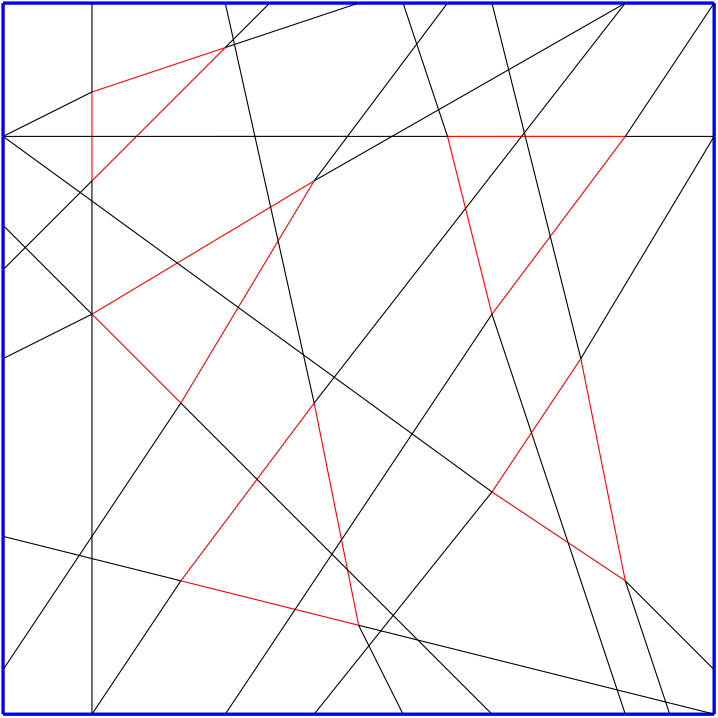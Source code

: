 <?xml version="1.0" encoding="UTF-8"?>
<ipe version="70005" creator="HGeometry"><ipestyle name="basic">
<color name="red" value="1 0 0"/>
<color name="green" value="0 1 0"/>
<color name="blue" value="0 0 1"/>
<color name="yellow" value="1 1 0"/>
<color name="orange" value="1 0.647 0"/>
<color name="gold" value="1 0.843 0"/>
<color name="purple" value="0.627 0.125 0.941"/>
<color name="gray" value="0.745 0.745 0.745"/>
<color name="brown" value="0.647 0.165 0.165"/>
<color name="navy" value="0 0 0.502"/>
<color name="pink" value="1 0.753 0.796"/>
<color name="seagreen" value="0.18 0.545 0.341"/>
<color name="turquoise" value="0.251 0.878 0.816"/>
<color name="violet" value="0.933 0.51 0.933"/>
<color name="darkblue" value="0 0 0.545"/>
<color name="darkcyan" value="0 0.545 0.545"/>
<color name="darkgray" value="0.663 0.663 0.663"/>
<color name="darkgreen" value="0 0.392 0"/>
<color name="darkmagenta" value="0.545 0 0.545"/>
<color name="darkorange" value="1 0.549 0"/>
<color name="darkred" value="0.545 0 0"/>
<color name="lightblue" value="0.678 0.847 0.902"/>
<color name="lightcyan" value="0.878 1 1"/>
<color name="lightgray" value="0.827 0.827 0.827"/>
<color name="lightgreen" value="0.565 0.933 0.565"/>
<color name="lightyellow" value="1 1 0.878"/>
<dashstyle name="dashed" value="[4] 0"/>
<dashstyle name="dotted" value="[1 3] 0"/>
<dashstyle name="dash dotted" value="[4 2 1 2] 0"/>
<dashstyle name="dash dot dotted" value="[4 2 1 2 1 2] 0"/>
<pen name="heavier" value="0.8"/>
<pen name="fat" value="1.2"/>
<pen name="ultrafat" value="2"/>
<textsize name="large" value="\large"/>
<textsize name="Large" value="\Large"/>
<textsize name="LARGE" value="\LARGE"/>
<textsize name="huge" value="\huge"/>
<textsize name="Huge" value="\Huge"/>
<textsize name="small" value="\small"/>
<textsize name="footnote" value="\footnotesize"/>
<textsize name="tiny" value="\tiny"/>
<symbolsize name="small" value="2"/>
<symbolsize name="tiny" value="1.1"/>
<symbolsize name="large" value="5"/>
<arrowsize name="small" value="5"/>
<arrowsize name="tiny" value="3"/>
<arrowsize name="large" value="10"/>
<gridsize name="4 pts" value="4"/>
<gridsize name="8 pts (~3 mm)" value="8"/>
<gridsize name="16 pts (~6 mm)" value="16"/>
<gridsize name="32 pts (~12 mm)" value="32"/>
<gridsize name="10 pts (~3.5 mm)" value="10"/>
<gridsize name="20 pts (~7 mm)" value="20"/>
<gridsize name="14 pts (~5 mm)" value="14"/>
<gridsize name="28 pts (~10 mm)" value="28"/>
<gridsize name="56 pts (~20 mm)" value="56"/>
<anglesize name="90 deg" value="90"/>
<anglesize name="60 deg" value="60"/>
<anglesize name="45 deg" value="45"/>
<anglesize name="30 deg" value="30"/>
<anglesize name="22.5 deg" value="22.5"/>
<symbol name="mark/circle(sx)" transformations="translations">
<path fill="sym-stroke">
0.6 0 0 0.6 0 0 e 0.4 0 0 0.4 0 0 e
</path></symbol>
<symbol name="mark/disk(sx)" transformations="translations">
<path fill="sym-stroke">
0.6 0 0 0.6 0 0 e
</path></symbol>
<symbol name="mark/fdisk(sfx)" transformations="translations">
<group><path fill="sym-fill">
0.5 0 0 0.5 0 0 e
</path><path fill="sym-stroke" fillrule="eofill">
0.6 0 0 0.6 0 0 e 0.4 0 0 0.4 0 0 e
</path></group></symbol>
<symbol name="mark/box(sx)" transformations="translations">
<path fill="sym-stroke" fillrule="eofill">
-0.6 -0.6 m 0.6 -0.6 l 0.6 0.6 l -0.6 0.6 l h
-0.4 -0.4 m 0.4 -0.4 l 0.4 0.4 l -0.4 0.4 l h</path></symbol>
<symbol name="mark/square(sx)" transformations="translations">
<path fill="sym-stroke">
-0.6 -0.6 m 0.6 -0.6 l 0.6 0.6 l -0.6 0.6 l h</path></symbol>
<symbol name="mark/fsquare(sfx)" transformations="translations">
<group><path fill="sym-fill">
-0.5 -0.5 m 0.5 -0.5 l 0.5 0.5 l -0.5 0.5 l h</path>
<path fill="sym-stroke" fillrule="eofill">
-0.6 -0.6 m 0.6 -0.6 l 0.6 0.6 l -0.6 0.6 l h
-0.4 -0.4 m 0.4 -0.4 l 0.4 0.4 l -0.4 0.4 l h</path></group></symbol>
<symbol name="mark/cross(sx)" transformations="translations">
<group><path fill="sym-stroke">
-0.43 -0.57 m 0.57 0.43 l 0.43 0.57 l -0.57 -0.43 l h</path>
<path fill="sym-stroke">
-0.43 0.57 m 0.57 -0.43 l 0.43 -0.57 l -0.57 0.43 l h</path>
</group></symbol>
<symbol name="arrow/arc(spx)">
<path pen="sym-pen" stroke="sym-stroke" fill="sym-stroke">
0 0 m -1.0 0.333 l -1.0 -0.333 l h</path></symbol>
<symbol name="arrow/farc(spx)">
<path pen="sym-pen" stroke="sym-stroke" fill="white">
0 0 m -1.0 0.333 l -1.0 -0.333 l h</path></symbol>
<symbol name="arrow/ptarc(spx)">
<path pen="sym-pen" stroke="sym-stroke" fill="sym-stroke">
0 0 m -1.0 0.333 l -0.8 0 l -1.0 -0.333 l h</path></symbol>
<symbol name="arrow/fptarc(spx)">
<path pen="sym-pen" stroke="sym-stroke" fill="white">
0 0 m -1.0 0.333 l -0.8 0 l -1.0 -0.333 l h</path></symbol>
<symbol name="arrow/fnormal(spx)">
<path pen="sym-pen" stroke="sym-stroke" fill="white">
0 0 m -1.0 0.333 l -1.0 -0.333 l h</path></symbol>
<symbol name="arrow/pointed(spx)">
<path pen="sym-pen" stroke="sym-stroke" fill="sym-stroke">
0 0 m -1.0 0.333 l -0.8 0 l -1.0 -0.333 l h</path></symbol>
<symbol name="arrow/fpointed(spx)">
<path pen="sym-pen" stroke="sym-stroke" fill="white">
0 0 m -1.0 0.333 l -0.8 0 l -1.0 -0.333 l h</path></symbol>
<symbol name="arrow/linear(spx)">
<path pen="sym-pen" stroke="sym-stroke">
-1.0 0.333 m 0 0 l -1.0 -0.333 l</path></symbol>
<symbol name="arrow/fdouble(spx)">
<path pen="sym-pen" stroke="sym-stroke" fill="white">
0 0 m -1.0 0.333 l -1.0 -0.333 l h
-1 0 m -2.0 0.333 l -2.0 -0.333 l h
</path></symbol>
<symbol name="arrow/double(spx)">
<path pen="sym-pen" stroke="sym-stroke" fill="sym-stroke">
0 0 m -1.0 0.333 l -1.0 -0.333 l h
-1 0 m -2.0 0.333 l -2.0 -0.333 l h
</path></symbol>
<tiling name="falling" angle="-60" width="1" step="4"/>
<tiling name="rising" angle="30" width="1" step="4"/>
<textstyle name="center" begin="\begin{center}" end="\end{center}"/>
<textstyle name="itemize" begin="\begin{itemize}" end="\end{itemize}"/>
<textstyle name="item" begin="\begin{itemize}\item{}" end="\end{itemize}"/>
</ipestyle><page><layer name="alpha"/><view layers="alpha" active="alpha"/><path layer="alpha" stroke="blue" pen="fat">-128.000000000000 128.000000000000 m
-128.000000000000 111.997395833333 -128.000000000000 95.994791666666 -128.000000000000 80.000000000000 c
</path><path layer="alpha" stroke="blue" pen="fat">-128.000000000000 80.000000000000 m
-128.000000000000 69.325520833333 -128.000000000000 58.658854166666 -128.000000000000 48.000000000000 c
</path><path layer="alpha" stroke="blue" pen="fat">-128.000000000000 48.000000000000 m
-128.000000000000 42.658854166666 -128.000000000000 37.325520833333 -128.000000000000 32.000000000000 c
</path><path layer="alpha" stroke="blue" pen="fat">-128.000000000000 32.000000000000 m
-128.000000000000 21.325520833333 -128.000000000000 10.658854166666 -128.000000000000 0.000000000000 c
</path><path layer="alpha" stroke="blue" pen="fat">-128.000000000000 0.000000000000 m
-128.000000000000 -21.341145833334 -128.000000000000 -42.674479166667 -128.000000000000 -64.000000000000 c
</path><path layer="alpha" stroke="blue" pen="fat">-128.000000000000 -64.000000000000 m
-128.000000000000 -80.007812500000 -128.000000000000 -96.007812500000 -128.000000000000 -112.000000000000 c
</path><path layer="alpha" stroke="blue" pen="fat">-128.000000000000 -112.000000000000 m
-128.000000000000 -117.338541666667 -128.000000000000 -122.669270833334 -128.000000000000 -128.000000000000 c
</path><path layer="alpha" stroke="blue" pen="fat">-128.000000000000 -128.000000000000 m
-117.330729166667 -128.000000000000 -106.661458333334 -128.000000000000 -96.000000000000 -128.000000000000 c
</path><path layer="alpha" stroke="blue" pen="fat">-96.000000000000 -128.000000000000 m
-79.992187500000 -128.000000000000 -63.992187500000 -128.000000000000 -48.000000000000 -128.000000000000 c
</path><path layer="alpha" stroke="blue" pen="fat">-48.000000000000 -128.000000000000 m
-37.325520833334 -128.000000000000 -26.658854166667 -128.000000000000 -16.000000000000 -128.000000000000 c
</path><path layer="alpha" stroke="blue" pen="fat">-16.000000000000 -128.000000000000 m
-5.325520833334 -128.000000000000 5.341145833333 -128.000000000000 16.000000000000 -128.000000000000 c
</path><path layer="alpha" stroke="blue" pen="fat">16.000000000000 -128.000000000000 m
26.674479166666 -128.000000000000 37.341145833333 -128.000000000000 48.000000000000 -128.000000000000 c
</path><path layer="alpha" stroke="blue" pen="fat">48.000000000000 -128.000000000000 m
64.007812500000 -128.000000000000 80.007812500000 -128.000000000000 96.000000000000 -128.000000000000 c
</path><path layer="alpha" stroke="blue" pen="fat">96.000000000000 -128.000000000000 m
101.341145833333 -128.000000000000 106.674479166666 -128.000000000000 112.000000000000 -128.000000000000 c
</path><path layer="alpha" stroke="blue" pen="fat">112.000000000000 -128.000000000000 m
117.338541666666 -128.000000000000 122.669270833333 -128.000000000000 128.000000000000 -128.000000000000 c
</path><path layer="alpha" stroke="blue" pen="fat">128.000000000000 -128.000000000000 m
128.000000000000 -122.664062500000 128.000000000000 -117.328125000000 128.000000000000 -112.000000000000 c
</path><path layer="alpha" stroke="blue" pen="fat">128.000000000000 -112.000000000000 m
128.000000000000 -47.992187500000 128.000000000000 16.007812500000 128.000000000000 80.000000000000 c
</path><path layer="alpha" stroke="blue" pen="fat">128.000000000000 80.000000000000 m
128.000000000000 96.005208333333 128.000000000000 112.002604166666 128.000000000000 128.000000000000 c
</path><path layer="alpha" stroke="blue" pen="fat">128.000000000000 128.000000000000 m
117.330729166666 128.000000000000 106.661458333333 128.000000000000 96.000000000000 128.000000000000 c
</path><path layer="alpha" stroke="blue" pen="fat">96.000000000000 128.000000000000 m
79.992187500000 128.000000000000 63.992187500000 128.000000000000 48.000000000000 128.000000000000 c
</path><path layer="alpha" stroke="blue" pen="fat">48.000000000000 128.000000000000 m
42.658854166666 128.000000000000 37.325520833333 128.000000000000 32.000000000000 128.000000000000 c
</path><path layer="alpha" stroke="blue" pen="fat">32.000000000000 128.000000000000 m
26.658854166666 128.000000000000 21.325520833333 128.000000000000 16.000000000000 128.000000000000 c
</path><path layer="alpha" stroke="blue" pen="fat">16.000000000000 128.000000000000 m
10.658854166666 128.000000000000 5.325520833333 128.000000000000 0.000000000000 128.000000000000 c
</path><path layer="alpha" stroke="blue" pen="fat">0.000000000000 128.000000000000 m
-10.674479166667 128.000000000000 -21.341145833334 128.000000000000 -32.000000000000 128.000000000000 c
</path><path layer="alpha" stroke="blue" pen="fat">-32.000000000000 128.000000000000 m
-37.341145833334 128.000000000000 -42.674479166667 128.000000000000 -48.000000000000 128.000000000000 c
</path><path layer="alpha" stroke="blue" pen="fat">-48.000000000000 128.000000000000 m
-64.007812500000 128.000000000000 -80.007812500000 128.000000000000 -96.000000000000 128.000000000000 c
</path><path layer="alpha" stroke="blue" pen="fat">-96.000000000000 128.000000000000 m
-106.671875000000 128.000000000000 -117.335937500000 128.000000000000 -128.000000000000 128.000000000000 c
</path><path stroke="red">-96.000000000000 96.000000000000 m
-80.000000000000 101.333333333333 -64.000000000000 106.666666666666 -48.000000000000 112.000000000000 c
</path><path stroke="red">-48.000000000000 112.000000000000 m
-58.666015625000 101.333984375000 -69.332031250000 90.667968750000 -80.000091552735 79.999969482421 c
</path><path stroke="red">-80.000091552735 79.999969482421 m
-85.332031250000 74.667968750000 -90.666015625000 69.333984375000 -96.000000000000 64.000000000000 c
</path><path stroke="red">-96.000000000000 64.000000000000 m
-96.000000000000 69.330729166666 -96.000000000000 74.661458333333 -95.999938964844 79.999938964843 c
</path><path stroke="red">-95.999938964844 79.999938964843 m
-96.000000000000 79.997395833333 -96.000000000000 80.002604166666 -95.999938964844 80.000061035156 c
</path><path stroke="red">-95.999938964844 80.000061035156 m
-96.000000000000 85.338541666666 -96.000000000000 90.669270833333 -96.000000000000 96.000000000000 c
</path><path stroke="red">-96.000000000000 16.000000000000 m
-85.333333333334 5.333333333333 -74.666666666667 -5.333333333334 -64.000000000000 -16.000000000000 c
</path><path stroke="red">-64.000000000000 -16.000000000000 m
-57.114257812500 -4.523763020834 -50.228515625000 6.952473958333 -43.341674804688 18.430206298828 c
</path><path stroke="red">-43.341674804688 18.430206298828 m
-38.553710937500 26.410481770833 -33.764648437500 34.392252604166 -28.972930908204 42.378601074218 c
</path><path stroke="red">-28.972930908204 42.378601074218 m
-24.650390625000 49.582682291666 -20.325195312500 56.791341145833 -16.000000000000 64.000000000000 c
</path><path stroke="red">-16.000000000000 64.000000000000 m
-21.229492187500 60.862304687500 -26.458984375000 57.724609375000 -31.686248779297 54.587951660156 c
</path><path stroke="red">-31.686248779297 54.587951660156 m
-42.896158854167 47.862304687500 -54.103841145834 41.137695312500 -65.314758300782 34.410858154296 c
</path><path stroke="red">-65.314758300782 34.410858154296 m
-75.541015625000 28.275390625000 -85.770507812500 22.137695312500 -96.000000000000 16.000000000000 c
</path><path stroke="red">32.000000000000 80.000000000000 m
34.162109375000 71.351562500000 36.324218750000 62.703125000000 38.486389160156 54.053863525390 c
</path><path stroke="red">38.486389160156 54.053863525390 m
41.657552083333 41.369791666666 44.828776041666 28.684895833333 48.000000000000 16.000000000000 c
</path><path stroke="red">48.000000000000 16.000000000000 m
54.998046875000 25.330729166666 61.996093750000 34.661458333333 68.999969482421 43.999633789062 c
</path><path stroke="red">68.999969482421 43.999633789062 m
68.994140625000 43.992187500000 68.994140625000 43.992187500000 69.000152587890 43.999877929687 c
</path><path stroke="red">69.000152587890 43.999877929687 m
68.998046875000 43.997395833333 69.001953125000 44.002604166666 68.999847412109 44.000122070312 c
</path><path stroke="red">68.999847412109 44.000122070312 m
69.005859375000 44.007812500000 69.005859375000 44.007812500000 69.000030517578 44.000366210937 c
</path><path stroke="red">69.000030517578 44.000366210937 m
78.003906250000 56.005208333333 87.001953125000 68.002604166666 96.000000000000 80.000000000000 c
</path><path stroke="red">96.000000000000 80.000000000000 m
84.002604166666 80.000000000000 72.005208333333 80.000000000000 60.000061035156 80.000244140625 c
</path><path stroke="red">60.000061035156 80.000244140625 m
60.007812500000 80.000000000000 60.007812500000 80.000000000000 60.000183105468 79.999755859375 c
</path><path stroke="red">60.000183105468 79.999755859375 m
60.002604166666 80.000000000000 59.997395833333 80.000000000000 59.999816894531 80.000244140625 c
</path><path stroke="red">59.999816894531 80.000244140625 m
59.992187500000 80.000000000000 59.992187500000 80.000000000000 59.999938964843 79.999755859375 c
</path><path stroke="red">59.999938964843 79.999755859375 m
59.549479166666 80.000000000000 59.106770833333 80.000000000000 58.666778564453 80.000091552734 c
</path><path stroke="red">58.666778564453 80.000091552734 m
49.776041666666 80.000000000000 40.888020833333 80.000000000000 32.000000000000 80.000000000000 c
</path><path stroke="red">-16.000000000000 -16.000000000000 m
-22.857421875000 -25.143229166667 -29.714843750000 -34.286458333334 -36.571289062500 -43.428619384766 c
</path><path stroke="red">-36.571289062500 -43.428619384766 m
-45.714843750000 -55.619791666667 -54.857421875000 -67.809895833334 -64.000000000000 -80.000000000000 c
</path><path stroke="red">-64.000000000000 -80.000000000000 m
-50.283854166667 -83.429036458334 -36.567708333334 -86.858072916667 -22.857116699219 -90.285644531250 c
</path><path stroke="red">-22.857116699219 -90.285644531250 m
-15.234375000000 -92.191406250000 -7.617187500000 -94.095703125000 0.000000000000 -96.000000000000 c
</path><path stroke="red">0.000000000000 -96.000000000000 m
-1.332682291667 -89.336588541667 -2.665364583334 -82.673177083334 -3.999877929688 -76.000000000000 c
</path><path stroke="red">-3.999877929688 -76.000000000000 m
-3.998046875000 -76.009765625000 -3.998046875000 -76.009765625000 -3.999816894532 -76.000305175782 c
</path><path stroke="red">-3.999816894532 -76.000305175782 m
-4.716796875000 -72.416015625000 -5.435546875000 -68.822265625000 -6.154022216797 -65.230957031250 c
</path><path stroke="red">-6.154022216797 -65.230957031250 m
-9.436197916667 -48.819010416667 -12.718098958334 -32.409505208334 -16.000000000000 -16.000000000000 c
</path><path stroke="red">80.000000000000 0.000000000000 m
74.074218750000 -8.888671875000 68.148437500000 -17.777343750000 62.222320556640 -26.666809082032 c
</path><path stroke="red">62.222320556640 -26.666809082032 m
57.481770833333 -33.777343750000 52.740885416666 -40.888671875000 48.000000000000 -48.000000000000 c
</path><path stroke="red">48.000000000000 -48.000000000000 m
57.142578125000 -54.095052083334 66.285156250000 -60.190104166667 75.428649902343 -66.285858154297 c
</path><path stroke="red">75.428649902343 -66.285858154297 m
82.285156250000 -70.856770833334 89.142578125000 -75.428385416667 96.000000000000 -80.000000000000 c
</path><path stroke="red">96.000000000000 -80.000000000000 m
90.666666666666 -53.333333333334 85.333333333333 -26.666666666667 80.000000000000 0.000000000000 c
</path><path stroke="black">-96.000000000000 96.000000000000 m
-96.000000000000 106.666666666666 -96.000000000000 117.333333333333 -96.000000000000 128.000000000000 c
</path><path stroke="black">-96.000000000000 96.000000000000 m
-106.666666666667 90.666666666666 -117.333333333334 85.333333333333 -128.000000000000 80.000000000000 c
</path><path stroke="black">-48.000000000000 112.000000000000 m
-46.896484375000 112.367838541666 -45.792968750000 112.735677083333 -44.689605712891 113.103271484375 c
</path><path stroke="black">-44.689605712891 113.103271484375 m
-29.792968750000 118.069010416666 -14.896484375000 123.034505208333 0.000000000000 128.000000000000 c
</path><path stroke="black">-48.000000000000 112.000000000000 m
-47.029947916667 112.970052083333 -46.059895833334 113.940104166666 -45.090911865235 114.909179687500 c
</path><path stroke="black">-45.090911865235 114.909179687500 m
-40.726562500000 119.273437500000 -36.363281250000 123.636718750000 -32.000000000000 128.000000000000 c
</path><path stroke="black">-96.000000000000 64.000000000000 m
-97.402343750000 62.597656250000 -98.804687500000 61.195312500000 -100.210601806641 59.789489746093 c
</path><path stroke="black">-100.210601806641 59.789489746093 m
-106.803385416667 53.196614583333 -113.399739583334 46.600260416666 -120.000000000000 40.000488281250 c
</path><path stroke="black">-120.000000000000 40.000488281250 m
-119.996093750000 40.003906250000 -119.996093750000 40.003906250000 -119.999511718750 40.000000000000 c
</path><path stroke="black">-119.999511718750 40.000000000000 m
-119.998697916667 40.001302083333 -120.001302083334 39.998697916666 -120.000488281250 40.000000000000 c
</path><path stroke="black">-120.000488281250 40.000000000000 m
-120.003906250000 39.996093750000 -120.003906250000 39.996093750000 -120.000000000000 39.999511718750 c
</path><path stroke="black">-120.000000000000 39.999511718750 m
-122.669270833334 37.330729166666 -125.334635416667 34.665364583333 -128.000000000000 32.000000000000 c
</path><path stroke="black">-96.000000000000 64.000000000000 m
-96.000000000000 61.576171875000 -96.000000000000 59.152343750000 -96.000015258790 56.727355957031 c
</path><path stroke="black">-96.000015258790 56.727355957031 m
-96.000000000000 43.150390625000 -96.000000000000 29.572265625000 -96.000000000000 16.000000000000 c
</path><path stroke="black">-96.000000000000 16.000000000000 m
-96.000000000000 -10.669921875000 -96.000000000000 -37.333984375000 -96.000122070313 -64.000305175782 c
</path><path stroke="black">-96.000122070313 -64.000305175782 m
-96.000000000000 -63.998046875000 -96.000000000000 -63.998046875000 -95.999877929688 -63.999938964844 c
</path><path stroke="black">-95.999877929688 -63.999938964844 m
-96.000000000000 -66.666015625000 -96.000000000000 -69.333984375000 -96.000122070313 -71.999847412110 c
</path><path stroke="black">-96.000122070313 -71.999847412110 m
-96.000000000000 -72.001953125000 -96.000000000000 -72.001953125000 -95.999877929688 -71.999908447266 c
</path><path stroke="black">-95.999877929688 -71.999908447266 m
-96.000000000000 -90.667968750000 -96.000000000000 -109.333984375000 -96.000000000000 -128.000000000000 c
</path><path stroke="black">-96.000000000000 16.000000000000 m
-106.666666666667 10.666666666666 -117.333333333334 5.333333333333 -128.000000000000 0.000000000000 c
</path><path stroke="black">-96.000000000000 16.000000000000 m
-103.998697916667 23.998697916666 -111.997395833334 31.997395833333 -120.000000000000 39.999511718750 c
</path><path stroke="black">-120.000000000000 39.999511718750 m
-119.996093750000 39.996093750000 -119.996093750000 39.996093750000 -119.999511718750 40.000000000000 c
</path><path stroke="black">-119.999511718750 40.000000000000 m
-119.998697916667 39.998697916666 -120.001302083334 40.001302083333 -120.000488281250 40.000000000000 c
</path><path stroke="black">-120.000488281250 40.000000000000 m
-120.003906250000 40.003906250000 -120.003906250000 40.003906250000 -120.000000000000 40.000488281250 c
</path><path stroke="black">-120.000000000000 40.000488281250 m
-122.669270833334 42.669270833333 -125.334635416667 45.334635416666 -128.000000000000 48.000000000000 c
</path><path stroke="black">-64.000000000000 -16.000000000000 m
-74.665364583334 -31.998046875000 -85.330729166667 -47.996093750000 -95.999877929688 -63.999938964844 c
</path><path stroke="black">-95.999877929688 -63.999938964844 m
-95.998697916667 -63.998046875000 -96.001302083334 -64.001953125000 -96.000122070313 -64.000305175782 c
</path><path stroke="black">-96.000122070313 -64.000305175782 m
-97.527343750000 -66.291015625000 -99.050781250000 -68.576171875000 -100.571777343750 -70.857360839844 c
</path><path stroke="black">-100.571777343750 -70.857360839844 m
-109.716145833334 -84.574218750000 -118.858072916667 -98.287109375000 -128.000000000000 -112.000000000000 c
</path><path stroke="black">-64.000000000000 -16.000000000000 m
-54.855794270834 -25.144205729167 -45.711588541667 -34.288411458334 -36.571289062500 -43.428619384766 c
</path><path stroke="black">-36.571289062500 -43.428619384766 m
-27.580403645834 -52.419596354167 -18.593424479167 -61.406575520834 -9.600128173829 -70.400146484375 c
</path><path stroke="black">-9.600128173829 -70.400146484375 m
-7.737955729167 -72.262044270834 -5.869466145834 -74.130533854167 -3.999877929688 -76.000000000000 c
</path><path stroke="black">-3.999877929688 -76.000000000000 m
-4.000976562500 -75.999023437500 -4.000976562500 -75.999023437500 -3.999816894532 -76.000305175782 c
</path><path stroke="black">-3.999816894532 -76.000305175782 m
1.481445312500 -81.481445312500 6.963867187500 -86.963867187500 12.444366455078 -92.444213867188 c
</path><path stroke="black">12.444366455078 -92.444213867188 m
15.408528645833 -95.408528645834 18.370768229166 -98.370768229167 21.333465576171 -101.333404541016 c
</path><path stroke="black">21.333465576171 -101.333404541016 m
30.222005208333 -110.222005208334 39.111002604166 -119.111002604167 48.000000000000 -128.000000000000 c
</path><path stroke="black">-16.000000000000 64.000000000000 m
-12.001953125000 69.330729166666 -8.003906250000 74.661458333333 -4.000274658204 79.999877929687 c
</path><path stroke="black">-4.000274658204 79.999877929687 m
-4.001953125000 79.997395833333 -3.998046875000 80.002604166666 -4.000091552735 80.000122070312 c
</path><path stroke="black">-4.000091552735 80.000122070312 m
4.310546875000 91.080729166666 12.615234375000 102.153645833333 20.923095703125 113.231018066406 c
</path><path stroke="black">20.923095703125 113.231018066406 m
24.613281250000 118.151041666666 28.306640625000 123.075520833333 32.000000000000 128.000000000000 c
</path><path stroke="black">-16.000000000000 64.000000000000 m
-6.668945312500 69.332031250000 2.662109375000 74.664062500000 11.999481201171 79.999877929687 c
</path><path stroke="black">11.999481201171 79.999877929687 m
11.993164062500 79.996093750000 11.993164062500 79.996093750000 11.999954223632 80.000061035156 c
</path><path stroke="black">11.999954223632 80.000061035156 m
11.997721354166 79.998697916666 12.002278645833 80.001302083333 12.000045776367 79.999938964843 c
</path><path stroke="black">12.000045776367 79.999938964843 m
12.006835937500 80.003906250000 12.006835937500 80.003906250000 12.000518798828 80.000122070312 c
</path><path stroke="black">12.000518798828 80.000122070312 m
17.603190104166 83.201822916666 23.199544270833 86.399739583333 28.800048828125 89.600158691406 c
</path><path stroke="black">28.800048828125 89.600158691406 m
37.194986979166 94.397135416666 45.594075520833 99.196614583333 53.999725341796 104.000122070312 c
</path><path stroke="black">53.999725341796 104.000122070312 m
53.993164062500 103.996093750000 53.993164062500 103.996093750000 53.999847412109 103.999633789062 c
</path><path stroke="black">53.999847412109 103.999633789062 m
53.997721354166 103.998697916666 54.002278645833 104.001302083333 54.000152587890 104.000366210937 c
</path><path stroke="black">54.000152587890 104.000366210937 m
54.006835937500 104.003906250000 54.006835937500 104.003906250000 54.000274658203 103.999877929687 c
</path><path stroke="black">54.000274658203 103.999877929687 m
68.004557291666 112.002604166666 82.002278645833 120.001302083333 96.000000000000 128.000000000000 c
</path><path stroke="black">32.000000000000 80.000000000000 m
30.932942708333 83.201171875000 29.865885416666 86.402343750000 28.800048828125 89.600158691406 c
</path><path stroke="black">28.800048828125 89.600158691406 m
26.173828125000 97.478515625000 23.548828125000 105.353515625000 20.923095703125 113.231018066406 c
</path><path stroke="black">20.923095703125 113.231018066406 m
19.282552083333 118.152343750000 17.641276041666 123.076171875000 16.000000000000 128.000000000000 c
</path><path stroke="black">32.000000000000 80.000000000000 m
25.336588541666 80.000000000000 18.673177083333 80.000000000000 12.000045776367 79.999938964843 c
</path><path stroke="black">12.000045776367 79.999938964843 m
12.009765625000 80.000000000000 12.009765625000 80.000000000000 12.000518798828 80.000122070312 c
</path><path stroke="black">12.000518798828 80.000122070312 m
12.003255208333 80.000000000000 11.996744791666 80.000000000000 11.999481201171 79.999877929687 c
</path><path stroke="black">11.999481201171 79.999877929687 m
11.990234375000 80.000000000000 11.990234375000 80.000000000000 11.999954223632 80.000061035156 c
</path><path stroke="black">11.999954223632 80.000061035156 m
6.658203125000 80.000000000000 1.326171875000 80.000000000000 -4.000274658204 79.999877929687 c
</path><path stroke="black">-4.000274658204 79.999877929687 m
-4.005859375000 80.000000000000 -4.005859375000 80.000000000000 -4.000091552735 80.000122070312 c
</path><path stroke="black">-4.000091552735 80.000122070312 m
-15.112630208334 80.000000000000 -26.219401041667 80.000000000000 -37.333129882813 80.000091552734 c
</path><path stroke="black">-37.333129882813 80.000091552734 m
-51.551432291667 80.000000000000 -65.776692708334 80.000000000000 -80.000091552735 79.999969482421 c
</path><path stroke="black">-80.000091552735 79.999969482421 m
-85.333984375000 80.000000000000 -90.666015625000 80.000000000000 -95.999938964844 79.999938964843 c
</path><path stroke="black">-95.999938964844 79.999938964843 m
-95.998046875000 80.000000000000 -95.998046875000 80.000000000000 -95.999938964844 80.000061035156 c
</path><path stroke="black">-95.999938964844 80.000061035156 m
-106.665364583334 80.000000000000 -117.332682291667 80.000000000000 -128.000000000000 80.000000000000 c
</path><path stroke="black">96.000000000000 80.000000000000 m
106.666666666666 80.000000000000 117.333333333333 80.000000000000 128.000000000000 80.000000000000 c
</path><path stroke="black">96.000000000000 80.000000000000 m
106.666666666666 96.000000000000 117.333333333333 112.000000000000 128.000000000000 128.000000000000 c
</path><path stroke="black">48.000000000000 16.000000000000 m
52.741210937500 1.776367187500 57.482421875000 -12.447265625000 62.222320556640 -26.666809082032 c
</path><path stroke="black">62.222320556640 -26.666809082032 m
66.625976562500 -39.877929687500 71.028320312500 -53.084960937500 75.428649902343 -66.285858154297 c
</path><path stroke="black">75.428649902343 -66.285858154297 m
81.317382812500 -83.952148437500 87.204101562500 -101.612304687500 93.091156005859 -119.272918701172 c
</path><path stroke="black">93.091156005859 -119.272918701172 m
94.060546875000 -122.181640625000 95.030273437500 -125.090820312500 96.000000000000 -128.000000000000 c
</path><path stroke="black">48.000000000000 16.000000000000 m
38.420898437500 1.631347656250 28.841796875000 -12.737304687500 19.265289306640 -27.102081298829 c
</path><path stroke="black">19.265289306640 -27.102081298829 m
10.790039062500 -39.814941406250 2.317382812500 -52.523925781250 -6.154022216797 -65.230957031250 c
</path><path stroke="black">-6.154022216797 -65.230957031250 m
-7.303710937500 -66.955566406250 -8.452148437500 -68.678222656250 -9.600128173829 -70.400146484375 c
</path><path stroke="black">-9.600128173829 -70.400146484375 m
-14.018554687500 -77.027832031250 -18.436523437500 -83.654785156250 -22.857116699219 -90.285644531250 c
</path><path stroke="black">-22.857116699219 -90.285644531250 m
-31.236328125000 -102.854492187500 -39.618164062500 -115.427246093750 -48.000000000000 -128.000000000000 c
</path><path stroke="black">80.000000000000 0.000000000000 m
96.000000000000 26.666666666666 112.000000000000 53.333333333333 128.000000000000 80.000000000000 c
</path><path stroke="black">80.000000000000 0.000000000000 m
76.333984375000 14.664062500000 72.667968750000 29.328125000000 68.999969482421 43.999633789062 c
</path><path stroke="black">68.999969482421 43.999633789062 m
69.001953125000 43.992187500000 69.001953125000 43.992187500000 69.000152587890 43.999877929687 c
</path><path stroke="black">69.000152587890 43.999877929687 m
69.000651041666 43.997395833333 68.999348958333 44.002604166666 68.999847412109 44.000122070312 c
</path><path stroke="black">68.999847412109 44.000122070312 m
68.998046875000 44.007812500000 68.998046875000 44.007812500000 69.000030517578 44.000366210937 c
</path><path stroke="black">69.000030517578 44.000366210937 m
65.999348958333 56.002604166666 63.000651041666 67.997395833333 59.999938964843 79.999755859375 c
</path><path stroke="black">59.999938964843 79.999755859375 m
60.001953125000 79.992187500000 60.001953125000 79.992187500000 60.000183105468 79.999755859375 c
</path><path stroke="black">60.000183105468 79.999755859375 m
60.000651041666 79.997395833333 59.999348958333 80.002604166666 59.999816894531 80.000244140625 c
</path><path stroke="black">59.999816894531 80.000244140625 m
59.998046875000 80.007812500000 59.998046875000 80.007812500000 60.000061035156 80.000244140625 c
</path><path stroke="black">60.000061035156 80.000244140625 m
59.889973958333 80.440104166666 59.781901041666 80.872395833333 59.675811767578 81.297515869140 c
</path><path stroke="black">59.675811767578 81.297515869140 m
57.783203125000 88.867187500000 55.892578125000 96.429687500000 53.999847412109 103.999633789062 c
</path><path stroke="black">53.999847412109 103.999633789062 m
54.001953125000 103.992187500000 54.001953125000 103.992187500000 54.000274658203 103.999877929687 c
</path><path stroke="black">54.000274658203 103.999877929687 m
54.000651041666 103.997395833333 53.999348958333 104.002604166666 53.999725341796 104.000122070312 c
</path><path stroke="black">53.999725341796 104.000122070312 m
53.998046875000 104.007812500000 53.998046875000 104.007812500000 54.000152587890 104.000366210937 c
</path><path stroke="black">54.000152587890 104.000366210937 m
51.998697916666 112.005208333333 49.999348958333 120.002604166666 48.000000000000 128.000000000000 c
</path><path stroke="black">96.000000000000 -80.000000000000 m
106.666666666666 -90.666666666667 117.333333333333 -101.333333333334 128.000000000000 -112.000000000000 c
</path><path stroke="black">96.000000000000 -80.000000000000 m
100.848307291666 -94.544921875000 105.696614583333 -109.089843750000 110.545440673828 -123.636383056641 c
</path><path stroke="black">110.545440673828 -123.636383056641 m
111.029947916666 -125.089843750000 111.514973958333 -126.544921875000 112.000000000000 -128.000000000000 c
</path><path stroke="black">48.000000000000 -48.000000000000 m
38.423339843750 -41.035156250000 28.846679687500 -34.070312500000 19.265289306640 -27.102081298829 c
</path><path stroke="black">19.265289306640 -27.102081298829 m
9.920735677083 -20.305989583334 0.571451822916 -13.506510416667 -8.774230957032 -6.709442138672 c
</path><path stroke="black">-8.774230957032 -6.709442138672 m
-12.469563802084 -4.022135416667 -16.161295572917 -1.337239583334 -19.855194091797 1.349090576171 c
</path><path stroke="black">-19.855194091797 1.349090576171 m
-27.684082031250 7.042968750000 -35.515136718750 12.738281250000 -43.341674804688 18.430206298828 c
</path><path stroke="black">-43.341674804688 18.430206298828 m
-50.668782552084 23.759114583333 -57.991373697917 29.084635416666 -65.314758300782 34.410858154296 c
</path><path stroke="black">-65.314758300782 34.410858154296 m
-75.544108072917 41.850260416666 -85.774251302084 49.290364583333 -96.000015258790 56.727355957031 c
</path><path stroke="black">-96.000015258790 56.727355957031 m
-97.408040364584 57.751302083333 -98.811686197917 58.772135416666 -100.210601806641 59.789489746093 c
</path><path stroke="black">-100.210601806641 59.789489746093 m
-109.476888020834 66.528645833333 -118.738444010417 73.264322916666 -128.000000000000 80.000000000000 c
</path><path stroke="black">48.000000000000 -48.000000000000 m
36.147135416666 -62.816080729167 24.294270833333 -77.632161458334 12.444366455078 -92.444213867188 c
</path><path stroke="black">12.444366455078 -92.444213867188 m
10.962239583333 -94.297200520834 9.483072916666 -96.146158854167 7.999877929687 -97.999786376954 c
</path><path stroke="black">7.999877929687 -97.999786376954 m
8.003906250000 -97.995117187500 8.003906250000 -97.995117187500 8.000366210937 -97.999908447266 c
</path><path stroke="black">8.000366210937 -97.999908447266 m
8.001302083333 -97.998372395834 7.998697916666 -98.001627604167 7.999633789062 -98.000091552735 c
</path><path stroke="black">7.999633789062 -98.000091552735 m
7.996093750000 -98.004882812500 7.996093750000 -98.004882812500 8.000122070312 -98.000213623047 c
</path><path stroke="black">8.000122070312 -98.000213623047 m
6.561197916666 -99.798502604167 5.126302083333 -101.592122395834 3.692077636718 -103.384826660157 c
</path><path stroke="black">3.692077636718 -103.384826660157 m
-2.872395833334 -111.590494791667 -9.436197916667 -119.795247395834 -16.000000000000 -128.000000000000 c
</path><path stroke="black">0.000000000000 -96.000000000000 m
1.230468750000 -98.460937500000 2.460937500000 -100.921875000000 3.692077636718 -103.384826660157 c
</path><path stroke="black">3.692077636718 -103.384826660157 m
7.794270833333 -111.588541666667 11.897135416666 -119.794270833334 16.000000000000 -128.000000000000 c
</path><path stroke="black">0.000000000000 -96.000000000000 m
2.664062500000 -96.666015625000 5.328125000000 -97.332031250000 7.999633789062 -98.000091552735 c
</path><path stroke="black">7.999633789062 -98.000091552735 m
7.992187500000 -97.998046875000 7.992187500000 -97.998046875000 7.999877929687 -97.999786376954 c
</path><path stroke="black">7.999877929687 -97.999786376954 m
7.997395833333 -97.999348958334 8.002604166666 -98.000651041667 8.000122070312 -98.000213623047 c
</path><path stroke="black">8.000122070312 -98.000213623047 m
8.007812500000 -98.001953125000 8.007812500000 -98.001953125000 8.000366210937 -97.999908447266 c
</path><path stroke="black">8.000366210937 -97.999908447266 m
12.450520833333 -99.112630208334 16.893229166666 -100.223307291667 21.333465576171 -101.333404541016 c
</path><path stroke="black">21.333465576171 -101.333404541016 m
45.252604166666 -107.313151041667 69.169270833333 -113.292317708334 93.091156005859 -119.272918701172 c
</path><path stroke="black">93.091156005859 -119.272918701172 m
98.903645833333 -120.725911458334 104.721354166666 -122.180338541667 110.545440673828 -123.636383056641 c
</path><path stroke="black">110.545440673828 -123.636383056641 m
116.359375000000 -125.089843750000 122.179687500000 -126.544921875000 128.000000000000 -128.000000000000 c
</path><path stroke="black">-64.000000000000 -80.000000000000 m
-74.666666666667 -96.000000000000 -85.333333333334 -112.000000000000 -96.000000000000 -128.000000000000 c
</path><path stroke="black">-64.000000000000 -80.000000000000 m
-74.664062500000 -77.333984375000 -85.328125000000 -74.667968750000 -95.999877929688 -71.999908447266 c
</path><path stroke="black">-95.999877929688 -71.999908447266 m
-95.997395833334 -72.000651041667 -96.002604166667 -71.999348958334 -96.000122070313 -71.999847412110 c
</path><path stroke="black">-96.000122070313 -71.999847412110 m
-97.528645833334 -71.617838541667 -99.049479166667 -71.237630208334 -100.571777343750 -70.857360839844 c
</path><path stroke="black">-100.571777343750 -70.857360839844 m
-109.713541666667 -68.571614583334 -118.856770833334 -66.285807291667 -128.000000000000 -64.000000000000 c
</path><path stroke="black">-16.000000000000 -16.000000000000 m
-17.284505208334 -10.219726562500 -18.569010416667 -4.439453125000 -19.855194091797 1.349090576171 c
</path><path stroke="black">-19.855194091797 1.349090576171 m
-22.893880208334 15.022460937500 -25.934244791667 28.704101562500 -28.972930908204 42.378601074218 c
</path><path stroke="black">-28.972930908204 42.378601074218 m
-29.878255208334 46.452148437500 -30.781901041667 50.518554687500 -31.686248779297 54.587951660156 c
</path><path stroke="black">-31.686248779297 54.587951660156 m
-33.568359375000 63.057617187500 -35.451171875000 71.530273437500 -37.333129882813 80.000091552734 c
</path><path stroke="black">-37.333129882813 80.000091552734 m
-39.785807291667 91.036132812500 -42.237630208334 102.069335937500 -44.689605712891 113.103271484375 c
</path><path stroke="black">-44.689605712891 113.103271484375 m
-44.823567708334 113.706054687500 -44.957682291667 114.309570312500 -45.090911865235 114.909179687500 c
</path><path stroke="black">-45.090911865235 114.909179687500 m
-46.061197916667 119.275390625000 -47.030598958334 123.637695312500 -48.000000000000 128.000000000000 c
</path><path stroke="black">-16.000000000000 -16.000000000000 m
-13.590332031250 -12.901855468750 -11.180664062500 -9.803710937500 -8.774230957032 -6.709442138672 c
</path><path stroke="black">-8.774230957032 -6.709442138672 m
6.981282552083 13.547363281250 22.733561197916 33.800292968750 38.486389160156 54.053863525390 c
</path><path stroke="black">38.486389160156 54.053863525390 m
45.212402343750 62.701660156250 51.938964843750 71.350097656250 58.666778564453 80.000091552734 c
</path><path stroke="black">58.666778564453 80.000091552734 m
59.002766927083 80.432128906250 59.340006510416 80.865722656250 59.675811767578 81.297515869140 c
</path><path stroke="black">59.675811767578 81.297515869140 m
71.784830729166 96.866210937500 83.892415364583 112.433105468750 96.000000000000 128.000000000000 c
</path></page></ipe>